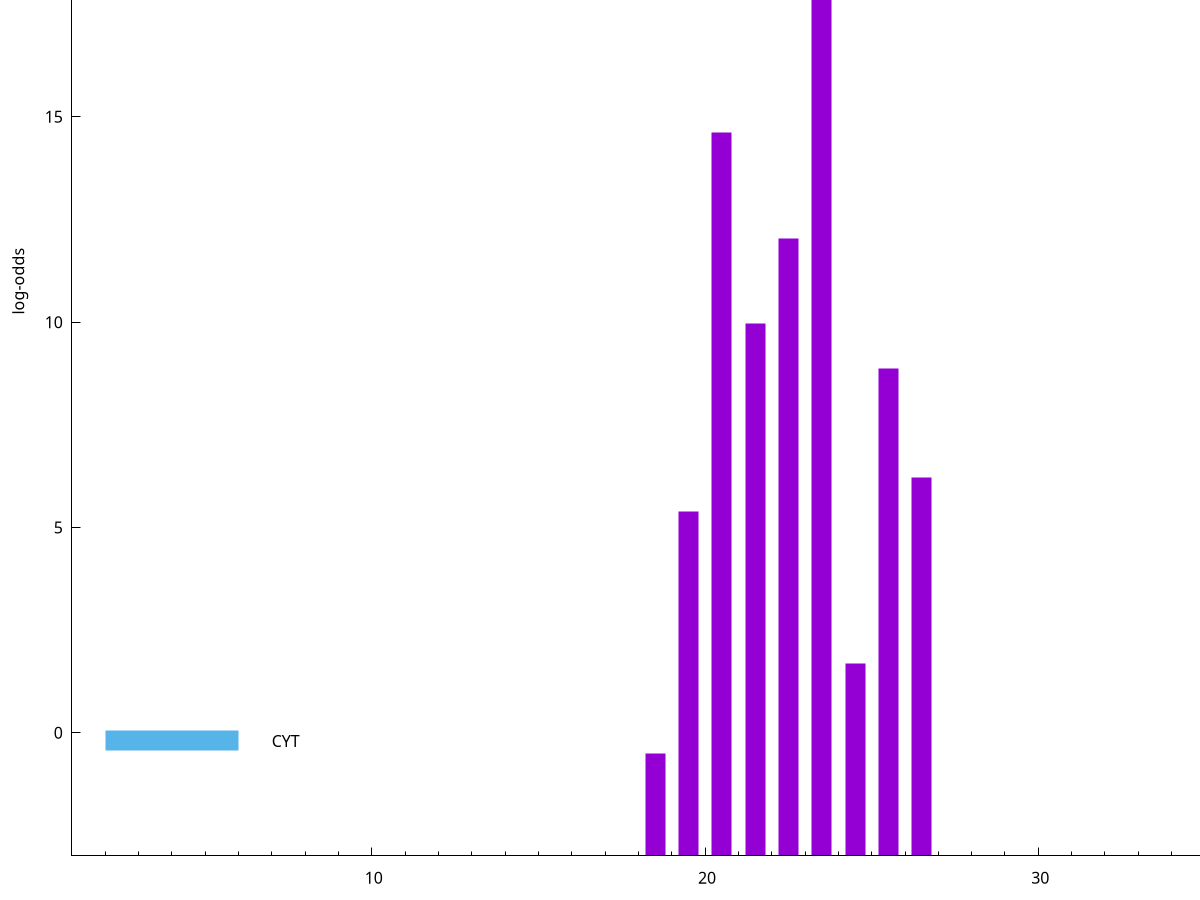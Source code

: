 set title "LipoP predictions for SRR4065689.gff"
set size 2., 1.4
set xrange [1:70] 
set mxtics 10
set yrange [-3:25]
set y2range [0:28]
set ylabel "log-odds"
set term postscript eps color solid "Helvetica" 30
set output "SRR4065689.gff12.eps"
set arrow from 2,19.3839 to 6,19.3839 nohead lt 1 lw 20
set label "SpI" at 7,19.3839
set arrow from 2,-0.200913 to 6,-0.200913 nohead lt 3 lw 20
set label "CYT" at 7,-0.200913
set arrow from 2,19.3839 to 6,19.3839 nohead lt 1 lw 20
set label "SpI" at 7,19.3839
# NOTE: The scores below are the log-odds scores with the threshold
# NOTE: subtracted (a hack to make gnuplot make the histogram all
# NOTE: look nice).
plot "-" axes x1y2 title "" with impulses lt 1 lw 20
23.500000 22.316700
20.500000 17.628800
22.500000 15.037200
21.500000 12.973730
25.500000 11.867720
26.500000 9.223440
19.500000 8.387420
24.500000 4.683600
18.500000 2.505363
e
exit
